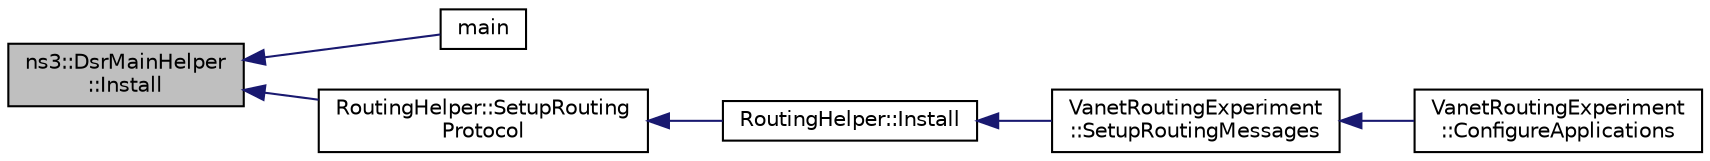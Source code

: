 digraph "ns3::DsrMainHelper::Install"
{
  edge [fontname="Helvetica",fontsize="10",labelfontname="Helvetica",labelfontsize="10"];
  node [fontname="Helvetica",fontsize="10",shape=record];
  rankdir="LR";
  Node1 [label="ns3::DsrMainHelper\l::Install",height=0.2,width=0.4,color="black", fillcolor="grey75", style="filled", fontcolor="black"];
  Node1 -> Node2 [dir="back",color="midnightblue",fontsize="10",style="solid"];
  Node2 [label="main",height=0.2,width=0.4,color="black", fillcolor="white", style="filled",URL="$da/d74/dsr_8cc.html#a0ddf1224851353fc92bfbff6f499fa97"];
  Node1 -> Node3 [dir="back",color="midnightblue",fontsize="10",style="solid"];
  Node3 [label="RoutingHelper::SetupRouting\lProtocol",height=0.2,width=0.4,color="black", fillcolor="white", style="filled",URL="$db/d84/classRoutingHelper.html#a78ef84cd47fa44fd06015e7e157b8404",tooltip="Sets up the protocol protocol on the nodes. "];
  Node3 -> Node4 [dir="back",color="midnightblue",fontsize="10",style="solid"];
  Node4 [label="RoutingHelper::Install",height=0.2,width=0.4,color="black", fillcolor="white", style="filled",URL="$db/d84/classRoutingHelper.html#aaf78f59b3e8259f18029a594acfc01b6",tooltip="Installs routing funcationality on nodes and their devices and interfaces. "];
  Node4 -> Node5 [dir="back",color="midnightblue",fontsize="10",style="solid"];
  Node5 [label="VanetRoutingExperiment\l::SetupRoutingMessages",height=0.2,width=0.4,color="black", fillcolor="white", style="filled",URL="$d7/d1b/classVanetRoutingExperiment.html#a43acab75ab7e3ed90764af8e53d622e5",tooltip="Set up generation of packets to be routed through the vehicular network. "];
  Node5 -> Node6 [dir="back",color="midnightblue",fontsize="10",style="solid"];
  Node6 [label="VanetRoutingExperiment\l::ConfigureApplications",height=0.2,width=0.4,color="black", fillcolor="white", style="filled",URL="$d7/d1b/classVanetRoutingExperiment.html#ac9ec4394e60b165e355ddbe1eecc78fd",tooltip="Configure applications. "];
}

